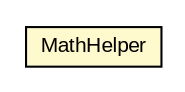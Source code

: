 #!/usr/local/bin/dot
#
# Class diagram 
# Generated by UMLGraph version 5.1 (http://www.umlgraph.org/)
#

digraph G {
	edge [fontname="arial",fontsize=10,labelfontname="arial",labelfontsize=10];
	node [fontname="arial",fontsize=10,shape=plaintext];
	nodesep=0.25;
	ranksep=0.5;
	// pl.staszczyk.mysimplebot1.MathHelper
	c238 [label=<<table title="pl.staszczyk.mysimplebot1.MathHelper" border="0" cellborder="1" cellspacing="0" cellpadding="2" port="p" bgcolor="lemonChiffon" href="./MathHelper.html">
		<tr><td><table border="0" cellspacing="0" cellpadding="1">
<tr><td align="center" balign="center"> MathHelper </td></tr>
		</table></td></tr>
		</table>>, fontname="arial", fontcolor="black", fontsize=10.0];
}

